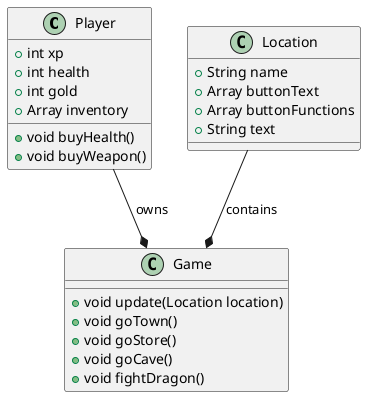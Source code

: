 @startuml
class Player {
    +int xp
    +int health
    +int gold
    +Array inventory
    +void buyHealth()
    +void buyWeapon()
}

class Location {
    +String name
    +Array buttonText
    +Array buttonFunctions
    +String text
}

class Game {
    +void update(Location location)
    +void goTown()
    +void goStore()
    +void goCave()
    +void fightDragon()
}

Player --* Game : owns
Location --* Game : contains
@enduml
